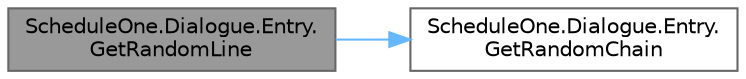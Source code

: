 digraph "ScheduleOne.Dialogue.Entry.GetRandomLine"
{
 // LATEX_PDF_SIZE
  bgcolor="transparent";
  edge [fontname=Helvetica,fontsize=10,labelfontname=Helvetica,labelfontsize=10];
  node [fontname=Helvetica,fontsize=10,shape=box,height=0.2,width=0.4];
  rankdir="LR";
  Node1 [id="Node000001",label="ScheduleOne.Dialogue.Entry.\lGetRandomLine",height=0.2,width=0.4,color="gray40", fillcolor="grey60", style="filled", fontcolor="black",tooltip=" "];
  Node1 -> Node2 [id="edge1_Node000001_Node000002",color="steelblue1",style="solid",tooltip=" "];
  Node2 [id="Node000002",label="ScheduleOne.Dialogue.Entry.\lGetRandomChain",height=0.2,width=0.4,color="grey40", fillcolor="white", style="filled",URL="$struct_schedule_one_1_1_dialogue_1_1_entry.html#adf7be6f29613732f7739bf9b6669443c",tooltip=" "];
}
